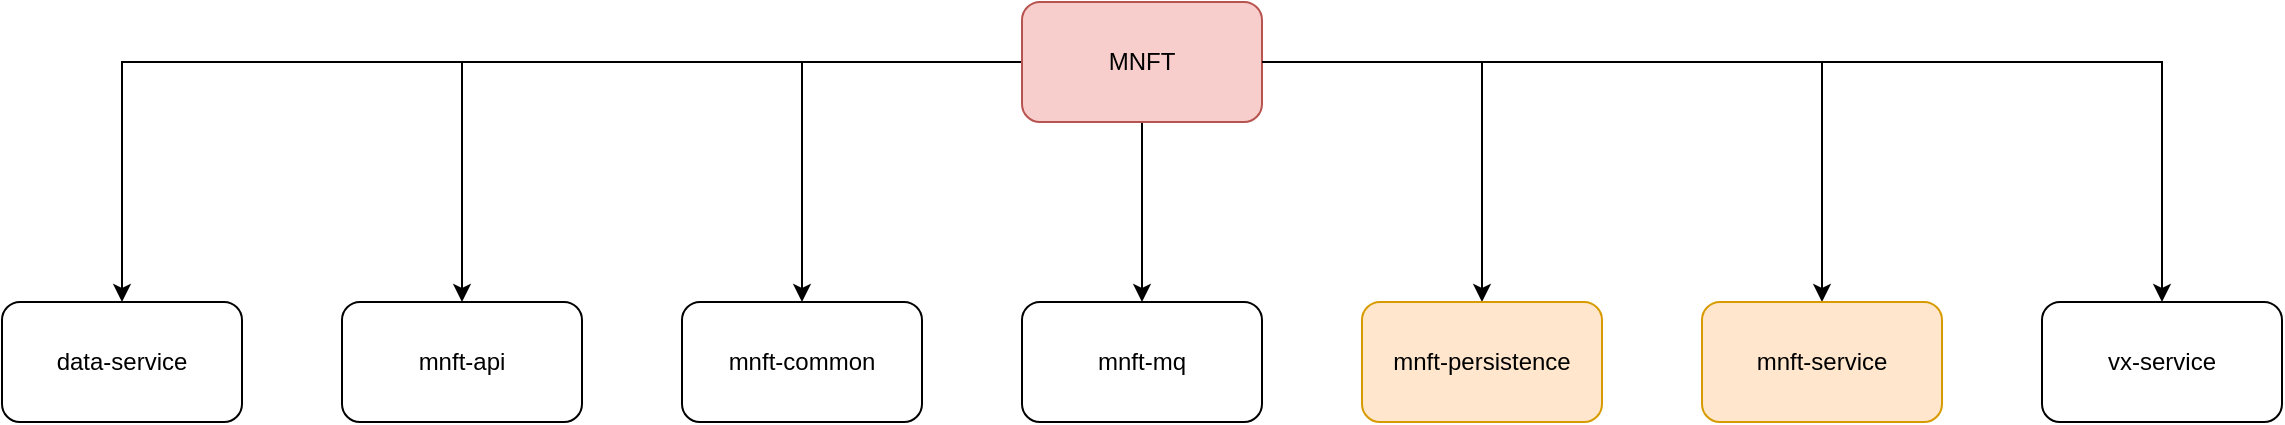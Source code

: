 <mxfile version="16.6.4" type="github">
  <diagram id="hwtpZEjUsNHa2ngVuJY2" name="第 1 页">
    <mxGraphModel dx="1264" dy="1159" grid="1" gridSize="10" guides="1" tooltips="1" connect="1" arrows="1" fold="1" page="0" pageScale="1" pageWidth="827" pageHeight="1169" math="0" shadow="0">
      <root>
        <mxCell id="0" />
        <mxCell id="1" parent="0" />
        <mxCell id="agloTx-GLdffFIi8woiB-3" value="" style="edgeStyle=orthogonalEdgeStyle;rounded=0;orthogonalLoop=1;jettySize=auto;html=1;" edge="1" parent="1" source="agloTx-GLdffFIi8woiB-1" target="agloTx-GLdffFIi8woiB-2">
          <mxGeometry relative="1" as="geometry" />
        </mxCell>
        <mxCell id="agloTx-GLdffFIi8woiB-5" value="" style="edgeStyle=orthogonalEdgeStyle;rounded=0;orthogonalLoop=1;jettySize=auto;html=1;" edge="1" parent="1" source="agloTx-GLdffFIi8woiB-1" target="agloTx-GLdffFIi8woiB-4">
          <mxGeometry relative="1" as="geometry" />
        </mxCell>
        <mxCell id="agloTx-GLdffFIi8woiB-7" value="" style="edgeStyle=orthogonalEdgeStyle;rounded=0;orthogonalLoop=1;jettySize=auto;html=1;" edge="1" parent="1" source="agloTx-GLdffFIi8woiB-1" target="agloTx-GLdffFIi8woiB-6">
          <mxGeometry relative="1" as="geometry" />
        </mxCell>
        <mxCell id="agloTx-GLdffFIi8woiB-10" value="" style="edgeStyle=orthogonalEdgeStyle;rounded=0;orthogonalLoop=1;jettySize=auto;html=1;" edge="1" parent="1" source="agloTx-GLdffFIi8woiB-1" target="agloTx-GLdffFIi8woiB-9">
          <mxGeometry relative="1" as="geometry" />
        </mxCell>
        <mxCell id="agloTx-GLdffFIi8woiB-12" value="" style="edgeStyle=orthogonalEdgeStyle;rounded=0;orthogonalLoop=1;jettySize=auto;html=1;" edge="1" parent="1" source="agloTx-GLdffFIi8woiB-1" target="agloTx-GLdffFIi8woiB-11">
          <mxGeometry relative="1" as="geometry" />
        </mxCell>
        <mxCell id="agloTx-GLdffFIi8woiB-1" value="MNFT" style="rounded=1;whiteSpace=wrap;html=1;fillColor=#f8cecc;strokeColor=#b85450;" vertex="1" parent="1">
          <mxGeometry x="650" y="340" width="120" height="60" as="geometry" />
        </mxCell>
        <mxCell id="agloTx-GLdffFIi8woiB-2" value="data-service" style="rounded=1;whiteSpace=wrap;html=1;" vertex="1" parent="1">
          <mxGeometry x="140" y="490" width="120" height="60" as="geometry" />
        </mxCell>
        <mxCell id="agloTx-GLdffFIi8woiB-4" value="mnft-api" style="rounded=1;whiteSpace=wrap;html=1;" vertex="1" parent="1">
          <mxGeometry x="310" y="490" width="120" height="60" as="geometry" />
        </mxCell>
        <mxCell id="agloTx-GLdffFIi8woiB-6" value="mnft-common" style="rounded=1;whiteSpace=wrap;html=1;" vertex="1" parent="1">
          <mxGeometry x="480" y="490" width="120" height="60" as="geometry" />
        </mxCell>
        <mxCell id="agloTx-GLdffFIi8woiB-9" value="mnft-mq" style="rounded=1;whiteSpace=wrap;html=1;" vertex="1" parent="1">
          <mxGeometry x="650" y="490" width="120" height="60" as="geometry" />
        </mxCell>
        <mxCell id="agloTx-GLdffFIi8woiB-14" value="" style="edgeStyle=orthogonalEdgeStyle;rounded=0;orthogonalLoop=1;jettySize=auto;html=1;" edge="1" parent="1" source="agloTx-GLdffFIi8woiB-1" target="agloTx-GLdffFIi8woiB-13">
          <mxGeometry relative="1" as="geometry" />
        </mxCell>
        <mxCell id="agloTx-GLdffFIi8woiB-11" value="mnft-persistence" style="rounded=1;whiteSpace=wrap;html=1;fillColor=#ffe6cc;strokeColor=#d79b00;" vertex="1" parent="1">
          <mxGeometry x="820" y="490" width="120" height="60" as="geometry" />
        </mxCell>
        <mxCell id="agloTx-GLdffFIi8woiB-16" value="" style="edgeStyle=orthogonalEdgeStyle;rounded=0;orthogonalLoop=1;jettySize=auto;html=1;exitX=1;exitY=0.5;exitDx=0;exitDy=0;" edge="1" parent="1" source="agloTx-GLdffFIi8woiB-1" target="agloTx-GLdffFIi8woiB-15">
          <mxGeometry relative="1" as="geometry" />
        </mxCell>
        <mxCell id="agloTx-GLdffFIi8woiB-13" value="mnft-service" style="rounded=1;whiteSpace=wrap;html=1;fillColor=#ffe6cc;strokeColor=#d79b00;" vertex="1" parent="1">
          <mxGeometry x="990" y="490" width="120" height="60" as="geometry" />
        </mxCell>
        <mxCell id="agloTx-GLdffFIi8woiB-15" value="vx-service" style="rounded=1;whiteSpace=wrap;html=1;" vertex="1" parent="1">
          <mxGeometry x="1160" y="490" width="120" height="60" as="geometry" />
        </mxCell>
      </root>
    </mxGraphModel>
  </diagram>
</mxfile>
